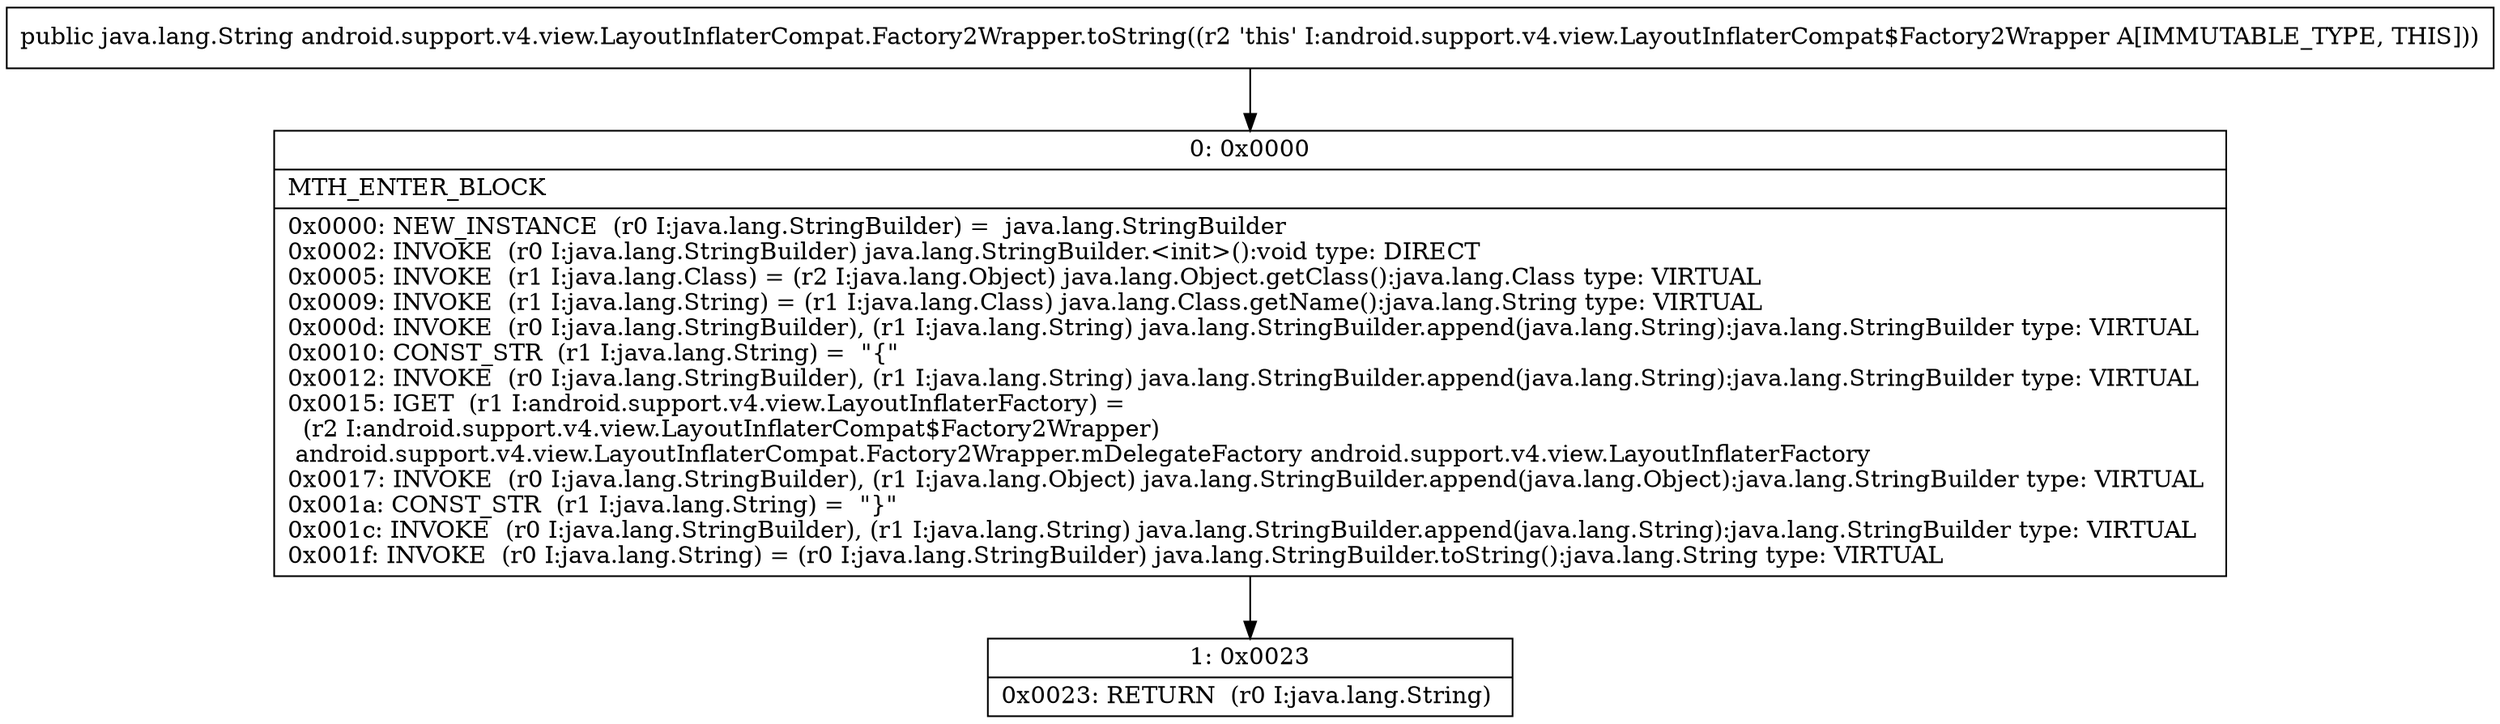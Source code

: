 digraph "CFG forandroid.support.v4.view.LayoutInflaterCompat.Factory2Wrapper.toString()Ljava\/lang\/String;" {
Node_0 [shape=record,label="{0\:\ 0x0000|MTH_ENTER_BLOCK\l|0x0000: NEW_INSTANCE  (r0 I:java.lang.StringBuilder) =  java.lang.StringBuilder \l0x0002: INVOKE  (r0 I:java.lang.StringBuilder) java.lang.StringBuilder.\<init\>():void type: DIRECT \l0x0005: INVOKE  (r1 I:java.lang.Class) = (r2 I:java.lang.Object) java.lang.Object.getClass():java.lang.Class type: VIRTUAL \l0x0009: INVOKE  (r1 I:java.lang.String) = (r1 I:java.lang.Class) java.lang.Class.getName():java.lang.String type: VIRTUAL \l0x000d: INVOKE  (r0 I:java.lang.StringBuilder), (r1 I:java.lang.String) java.lang.StringBuilder.append(java.lang.String):java.lang.StringBuilder type: VIRTUAL \l0x0010: CONST_STR  (r1 I:java.lang.String) =  \"\{\" \l0x0012: INVOKE  (r0 I:java.lang.StringBuilder), (r1 I:java.lang.String) java.lang.StringBuilder.append(java.lang.String):java.lang.StringBuilder type: VIRTUAL \l0x0015: IGET  (r1 I:android.support.v4.view.LayoutInflaterFactory) = \l  (r2 I:android.support.v4.view.LayoutInflaterCompat$Factory2Wrapper)\l android.support.v4.view.LayoutInflaterCompat.Factory2Wrapper.mDelegateFactory android.support.v4.view.LayoutInflaterFactory \l0x0017: INVOKE  (r0 I:java.lang.StringBuilder), (r1 I:java.lang.Object) java.lang.StringBuilder.append(java.lang.Object):java.lang.StringBuilder type: VIRTUAL \l0x001a: CONST_STR  (r1 I:java.lang.String) =  \"\}\" \l0x001c: INVOKE  (r0 I:java.lang.StringBuilder), (r1 I:java.lang.String) java.lang.StringBuilder.append(java.lang.String):java.lang.StringBuilder type: VIRTUAL \l0x001f: INVOKE  (r0 I:java.lang.String) = (r0 I:java.lang.StringBuilder) java.lang.StringBuilder.toString():java.lang.String type: VIRTUAL \l}"];
Node_1 [shape=record,label="{1\:\ 0x0023|0x0023: RETURN  (r0 I:java.lang.String) \l}"];
MethodNode[shape=record,label="{public java.lang.String android.support.v4.view.LayoutInflaterCompat.Factory2Wrapper.toString((r2 'this' I:android.support.v4.view.LayoutInflaterCompat$Factory2Wrapper A[IMMUTABLE_TYPE, THIS])) }"];
MethodNode -> Node_0;
Node_0 -> Node_1;
}

